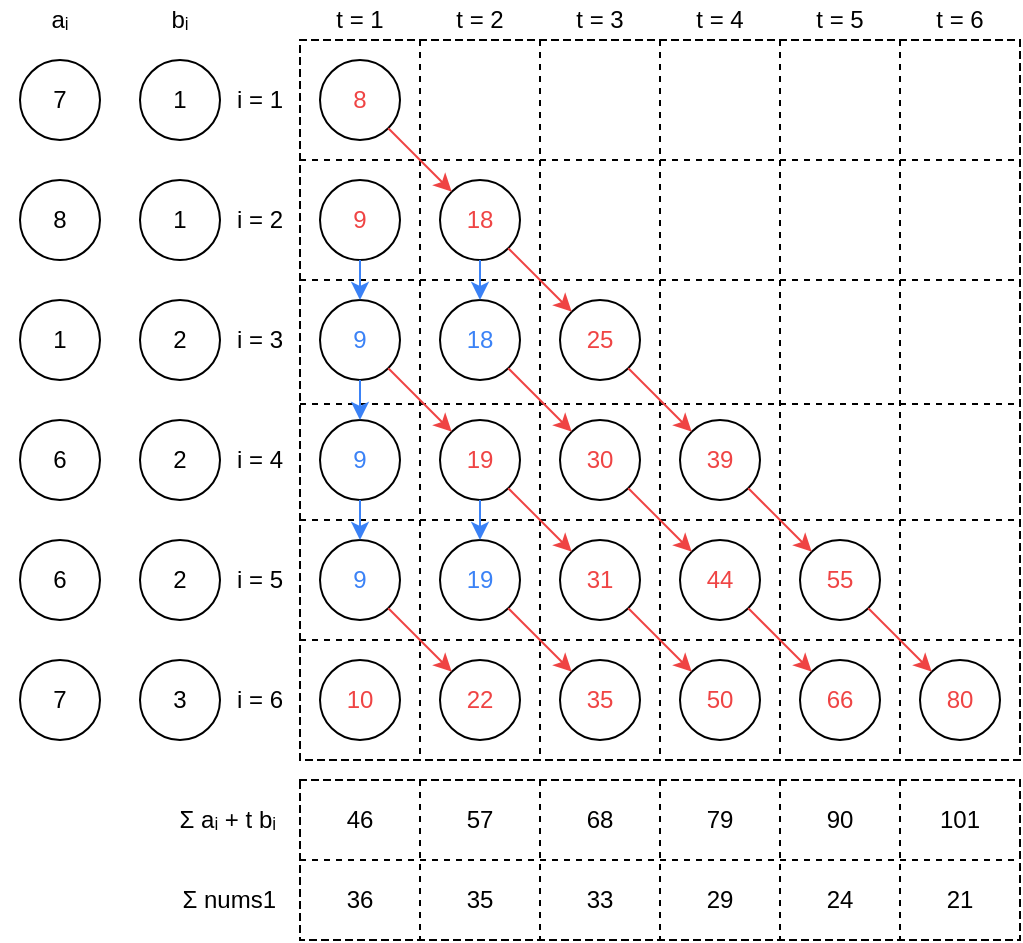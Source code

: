 <mxfile version="25.0.2">
  <diagram name="Page-1" id="7O_XdmsdUJWnm0bT749b">
    <mxGraphModel dx="1008" dy="824" grid="1" gridSize="10" guides="1" tooltips="1" connect="1" arrows="1" fold="1" page="1" pageScale="1" pageWidth="850" pageHeight="1100" math="0" shadow="0">
      <root>
        <mxCell id="0" />
        <mxCell id="1" parent="0" />
        <mxCell id="kp_PE9Vq5TOkweq_zNzJ-2" value="" style="shape=table;startSize=0;container=1;collapsible=0;childLayout=tableLayout;fillColor=none;dashed=1;" parent="1" vertex="1">
          <mxGeometry x="160" y="80" width="360" height="360" as="geometry" />
        </mxCell>
        <mxCell id="kp_PE9Vq5TOkweq_zNzJ-3" value="" style="shape=tableRow;horizontal=0;startSize=0;swimlaneHead=0;swimlaneBody=0;strokeColor=inherit;top=0;left=0;bottom=0;right=0;collapsible=0;dropTarget=0;fillColor=none;points=[[0,0.5],[1,0.5]];portConstraint=eastwest;" parent="kp_PE9Vq5TOkweq_zNzJ-2" vertex="1">
          <mxGeometry width="360" height="60" as="geometry" />
        </mxCell>
        <mxCell id="kp_PE9Vq5TOkweq_zNzJ-4" value="" style="shape=partialRectangle;html=1;whiteSpace=wrap;connectable=0;strokeColor=inherit;overflow=hidden;fillColor=none;top=0;left=0;bottom=0;right=0;pointerEvents=1;" parent="kp_PE9Vq5TOkweq_zNzJ-3" vertex="1">
          <mxGeometry width="60" height="60" as="geometry">
            <mxRectangle width="60" height="60" as="alternateBounds" />
          </mxGeometry>
        </mxCell>
        <mxCell id="kp_PE9Vq5TOkweq_zNzJ-5" value="" style="shape=partialRectangle;html=1;whiteSpace=wrap;connectable=0;strokeColor=inherit;overflow=hidden;fillColor=none;top=0;left=0;bottom=0;right=0;pointerEvents=1;" parent="kp_PE9Vq5TOkweq_zNzJ-3" vertex="1">
          <mxGeometry x="60" width="60" height="60" as="geometry">
            <mxRectangle width="60" height="60" as="alternateBounds" />
          </mxGeometry>
        </mxCell>
        <mxCell id="kp_PE9Vq5TOkweq_zNzJ-6" value="" style="shape=partialRectangle;html=1;whiteSpace=wrap;connectable=0;strokeColor=inherit;overflow=hidden;fillColor=none;top=0;left=0;bottom=0;right=0;pointerEvents=1;" parent="kp_PE9Vq5TOkweq_zNzJ-3" vertex="1">
          <mxGeometry x="120" width="60" height="60" as="geometry">
            <mxRectangle width="60" height="60" as="alternateBounds" />
          </mxGeometry>
        </mxCell>
        <mxCell id="kp_PE9Vq5TOkweq_zNzJ-7" value="" style="shape=partialRectangle;html=1;whiteSpace=wrap;connectable=0;strokeColor=inherit;overflow=hidden;fillColor=none;top=0;left=0;bottom=0;right=0;pointerEvents=1;" parent="kp_PE9Vq5TOkweq_zNzJ-3" vertex="1">
          <mxGeometry x="180" width="60" height="60" as="geometry">
            <mxRectangle width="60" height="60" as="alternateBounds" />
          </mxGeometry>
        </mxCell>
        <mxCell id="kp_PE9Vq5TOkweq_zNzJ-8" value="" style="shape=partialRectangle;html=1;whiteSpace=wrap;connectable=0;strokeColor=inherit;overflow=hidden;fillColor=none;top=0;left=0;bottom=0;right=0;pointerEvents=1;" parent="kp_PE9Vq5TOkweq_zNzJ-3" vertex="1">
          <mxGeometry x="240" width="60" height="60" as="geometry">
            <mxRectangle width="60" height="60" as="alternateBounds" />
          </mxGeometry>
        </mxCell>
        <mxCell id="kp_PE9Vq5TOkweq_zNzJ-9" value="" style="shape=partialRectangle;html=1;whiteSpace=wrap;connectable=0;strokeColor=inherit;overflow=hidden;fillColor=none;top=0;left=0;bottom=0;right=0;pointerEvents=1;" parent="kp_PE9Vq5TOkweq_zNzJ-3" vertex="1">
          <mxGeometry x="300" width="60" height="60" as="geometry">
            <mxRectangle width="60" height="60" as="alternateBounds" />
          </mxGeometry>
        </mxCell>
        <mxCell id="kp_PE9Vq5TOkweq_zNzJ-11" value="" style="shape=tableRow;horizontal=0;startSize=0;swimlaneHead=0;swimlaneBody=0;strokeColor=inherit;top=0;left=0;bottom=0;right=0;collapsible=0;dropTarget=0;fillColor=none;points=[[0,0.5],[1,0.5]];portConstraint=eastwest;" parent="kp_PE9Vq5TOkweq_zNzJ-2" vertex="1">
          <mxGeometry y="60" width="360" height="60" as="geometry" />
        </mxCell>
        <mxCell id="kp_PE9Vq5TOkweq_zNzJ-12" value="" style="shape=partialRectangle;html=1;whiteSpace=wrap;connectable=0;strokeColor=inherit;overflow=hidden;fillColor=none;top=0;left=0;bottom=0;right=0;pointerEvents=1;" parent="kp_PE9Vq5TOkweq_zNzJ-11" vertex="1">
          <mxGeometry width="60" height="60" as="geometry">
            <mxRectangle width="60" height="60" as="alternateBounds" />
          </mxGeometry>
        </mxCell>
        <mxCell id="kp_PE9Vq5TOkweq_zNzJ-13" value="" style="shape=partialRectangle;html=1;whiteSpace=wrap;connectable=0;strokeColor=inherit;overflow=hidden;fillColor=none;top=0;left=0;bottom=0;right=0;pointerEvents=1;" parent="kp_PE9Vq5TOkweq_zNzJ-11" vertex="1">
          <mxGeometry x="60" width="60" height="60" as="geometry">
            <mxRectangle width="60" height="60" as="alternateBounds" />
          </mxGeometry>
        </mxCell>
        <mxCell id="kp_PE9Vq5TOkweq_zNzJ-14" value="" style="shape=partialRectangle;html=1;whiteSpace=wrap;connectable=0;strokeColor=inherit;overflow=hidden;fillColor=none;top=0;left=0;bottom=0;right=0;pointerEvents=1;" parent="kp_PE9Vq5TOkweq_zNzJ-11" vertex="1">
          <mxGeometry x="120" width="60" height="60" as="geometry">
            <mxRectangle width="60" height="60" as="alternateBounds" />
          </mxGeometry>
        </mxCell>
        <mxCell id="kp_PE9Vq5TOkweq_zNzJ-15" value="" style="shape=partialRectangle;html=1;whiteSpace=wrap;connectable=0;strokeColor=inherit;overflow=hidden;fillColor=none;top=0;left=0;bottom=0;right=0;pointerEvents=1;" parent="kp_PE9Vq5TOkweq_zNzJ-11" vertex="1">
          <mxGeometry x="180" width="60" height="60" as="geometry">
            <mxRectangle width="60" height="60" as="alternateBounds" />
          </mxGeometry>
        </mxCell>
        <mxCell id="kp_PE9Vq5TOkweq_zNzJ-16" value="" style="shape=partialRectangle;html=1;whiteSpace=wrap;connectable=0;strokeColor=inherit;overflow=hidden;fillColor=none;top=0;left=0;bottom=0;right=0;pointerEvents=1;" parent="kp_PE9Vq5TOkweq_zNzJ-11" vertex="1">
          <mxGeometry x="240" width="60" height="60" as="geometry">
            <mxRectangle width="60" height="60" as="alternateBounds" />
          </mxGeometry>
        </mxCell>
        <mxCell id="kp_PE9Vq5TOkweq_zNzJ-17" value="" style="shape=partialRectangle;html=1;whiteSpace=wrap;connectable=0;strokeColor=inherit;overflow=hidden;fillColor=none;top=0;left=0;bottom=0;right=0;pointerEvents=1;" parent="kp_PE9Vq5TOkweq_zNzJ-11" vertex="1">
          <mxGeometry x="300" width="60" height="60" as="geometry">
            <mxRectangle width="60" height="60" as="alternateBounds" />
          </mxGeometry>
        </mxCell>
        <mxCell id="kp_PE9Vq5TOkweq_zNzJ-19" value="" style="shape=tableRow;horizontal=0;startSize=0;swimlaneHead=0;swimlaneBody=0;strokeColor=inherit;top=0;left=0;bottom=0;right=0;collapsible=0;dropTarget=0;fillColor=none;points=[[0,0.5],[1,0.5]];portConstraint=eastwest;" parent="kp_PE9Vq5TOkweq_zNzJ-2" vertex="1">
          <mxGeometry y="120" width="360" height="62" as="geometry" />
        </mxCell>
        <mxCell id="kp_PE9Vq5TOkweq_zNzJ-20" value="" style="shape=partialRectangle;html=1;whiteSpace=wrap;connectable=0;strokeColor=inherit;overflow=hidden;fillColor=none;top=0;left=0;bottom=0;right=0;pointerEvents=1;" parent="kp_PE9Vq5TOkweq_zNzJ-19" vertex="1">
          <mxGeometry width="60" height="62" as="geometry">
            <mxRectangle width="60" height="62" as="alternateBounds" />
          </mxGeometry>
        </mxCell>
        <mxCell id="kp_PE9Vq5TOkweq_zNzJ-21" value="" style="shape=partialRectangle;html=1;whiteSpace=wrap;connectable=0;strokeColor=inherit;overflow=hidden;fillColor=none;top=0;left=0;bottom=0;right=0;pointerEvents=1;" parent="kp_PE9Vq5TOkweq_zNzJ-19" vertex="1">
          <mxGeometry x="60" width="60" height="62" as="geometry">
            <mxRectangle width="60" height="62" as="alternateBounds" />
          </mxGeometry>
        </mxCell>
        <mxCell id="kp_PE9Vq5TOkweq_zNzJ-22" value="" style="shape=partialRectangle;html=1;whiteSpace=wrap;connectable=0;strokeColor=inherit;overflow=hidden;fillColor=none;top=0;left=0;bottom=0;right=0;pointerEvents=1;" parent="kp_PE9Vq5TOkweq_zNzJ-19" vertex="1">
          <mxGeometry x="120" width="60" height="62" as="geometry">
            <mxRectangle width="60" height="62" as="alternateBounds" />
          </mxGeometry>
        </mxCell>
        <mxCell id="kp_PE9Vq5TOkweq_zNzJ-23" value="" style="shape=partialRectangle;html=1;whiteSpace=wrap;connectable=0;strokeColor=inherit;overflow=hidden;fillColor=none;top=0;left=0;bottom=0;right=0;pointerEvents=1;" parent="kp_PE9Vq5TOkweq_zNzJ-19" vertex="1">
          <mxGeometry x="180" width="60" height="62" as="geometry">
            <mxRectangle width="60" height="62" as="alternateBounds" />
          </mxGeometry>
        </mxCell>
        <mxCell id="kp_PE9Vq5TOkweq_zNzJ-24" value="" style="shape=partialRectangle;html=1;whiteSpace=wrap;connectable=0;strokeColor=inherit;overflow=hidden;fillColor=none;top=0;left=0;bottom=0;right=0;pointerEvents=1;" parent="kp_PE9Vq5TOkweq_zNzJ-19" vertex="1">
          <mxGeometry x="240" width="60" height="62" as="geometry">
            <mxRectangle width="60" height="62" as="alternateBounds" />
          </mxGeometry>
        </mxCell>
        <mxCell id="kp_PE9Vq5TOkweq_zNzJ-25" value="" style="shape=partialRectangle;html=1;whiteSpace=wrap;connectable=0;strokeColor=inherit;overflow=hidden;fillColor=none;top=0;left=0;bottom=0;right=0;pointerEvents=1;" parent="kp_PE9Vq5TOkweq_zNzJ-19" vertex="1">
          <mxGeometry x="300" width="60" height="62" as="geometry">
            <mxRectangle width="60" height="62" as="alternateBounds" />
          </mxGeometry>
        </mxCell>
        <mxCell id="kp_PE9Vq5TOkweq_zNzJ-27" value="" style="shape=tableRow;horizontal=0;startSize=0;swimlaneHead=0;swimlaneBody=0;strokeColor=inherit;top=0;left=0;bottom=0;right=0;collapsible=0;dropTarget=0;fillColor=none;points=[[0,0.5],[1,0.5]];portConstraint=eastwest;" parent="kp_PE9Vq5TOkweq_zNzJ-2" vertex="1">
          <mxGeometry y="182" width="360" height="58" as="geometry" />
        </mxCell>
        <mxCell id="kp_PE9Vq5TOkweq_zNzJ-28" value="" style="shape=partialRectangle;html=1;whiteSpace=wrap;connectable=0;strokeColor=inherit;overflow=hidden;fillColor=none;top=0;left=0;bottom=0;right=0;pointerEvents=1;" parent="kp_PE9Vq5TOkweq_zNzJ-27" vertex="1">
          <mxGeometry width="60" height="58" as="geometry">
            <mxRectangle width="60" height="58" as="alternateBounds" />
          </mxGeometry>
        </mxCell>
        <mxCell id="kp_PE9Vq5TOkweq_zNzJ-29" value="" style="shape=partialRectangle;html=1;whiteSpace=wrap;connectable=0;strokeColor=inherit;overflow=hidden;fillColor=none;top=0;left=0;bottom=0;right=0;pointerEvents=1;" parent="kp_PE9Vq5TOkweq_zNzJ-27" vertex="1">
          <mxGeometry x="60" width="60" height="58" as="geometry">
            <mxRectangle width="60" height="58" as="alternateBounds" />
          </mxGeometry>
        </mxCell>
        <mxCell id="kp_PE9Vq5TOkweq_zNzJ-30" value="" style="shape=partialRectangle;html=1;whiteSpace=wrap;connectable=0;strokeColor=inherit;overflow=hidden;fillColor=none;top=0;left=0;bottom=0;right=0;pointerEvents=1;" parent="kp_PE9Vq5TOkweq_zNzJ-27" vertex="1">
          <mxGeometry x="120" width="60" height="58" as="geometry">
            <mxRectangle width="60" height="58" as="alternateBounds" />
          </mxGeometry>
        </mxCell>
        <mxCell id="kp_PE9Vq5TOkweq_zNzJ-31" value="" style="shape=partialRectangle;html=1;whiteSpace=wrap;connectable=0;strokeColor=inherit;overflow=hidden;fillColor=none;top=0;left=0;bottom=0;right=0;pointerEvents=1;" parent="kp_PE9Vq5TOkweq_zNzJ-27" vertex="1">
          <mxGeometry x="180" width="60" height="58" as="geometry">
            <mxRectangle width="60" height="58" as="alternateBounds" />
          </mxGeometry>
        </mxCell>
        <mxCell id="kp_PE9Vq5TOkweq_zNzJ-32" value="" style="shape=partialRectangle;html=1;whiteSpace=wrap;connectable=0;strokeColor=inherit;overflow=hidden;fillColor=none;top=0;left=0;bottom=0;right=0;pointerEvents=1;" parent="kp_PE9Vq5TOkweq_zNzJ-27" vertex="1">
          <mxGeometry x="240" width="60" height="58" as="geometry">
            <mxRectangle width="60" height="58" as="alternateBounds" />
          </mxGeometry>
        </mxCell>
        <mxCell id="kp_PE9Vq5TOkweq_zNzJ-33" value="" style="shape=partialRectangle;html=1;whiteSpace=wrap;connectable=0;strokeColor=inherit;overflow=hidden;fillColor=none;top=0;left=0;bottom=0;right=0;pointerEvents=1;" parent="kp_PE9Vq5TOkweq_zNzJ-27" vertex="1">
          <mxGeometry x="300" width="60" height="58" as="geometry">
            <mxRectangle width="60" height="58" as="alternateBounds" />
          </mxGeometry>
        </mxCell>
        <mxCell id="kp_PE9Vq5TOkweq_zNzJ-35" value="" style="shape=tableRow;horizontal=0;startSize=0;swimlaneHead=0;swimlaneBody=0;strokeColor=inherit;top=0;left=0;bottom=0;right=0;collapsible=0;dropTarget=0;fillColor=none;points=[[0,0.5],[1,0.5]];portConstraint=eastwest;" parent="kp_PE9Vq5TOkweq_zNzJ-2" vertex="1">
          <mxGeometry y="240" width="360" height="60" as="geometry" />
        </mxCell>
        <mxCell id="kp_PE9Vq5TOkweq_zNzJ-36" value="" style="shape=partialRectangle;html=1;whiteSpace=wrap;connectable=0;strokeColor=inherit;overflow=hidden;fillColor=none;top=0;left=0;bottom=0;right=0;pointerEvents=1;" parent="kp_PE9Vq5TOkweq_zNzJ-35" vertex="1">
          <mxGeometry width="60" height="60" as="geometry">
            <mxRectangle width="60" height="60" as="alternateBounds" />
          </mxGeometry>
        </mxCell>
        <mxCell id="kp_PE9Vq5TOkweq_zNzJ-37" value="" style="shape=partialRectangle;html=1;whiteSpace=wrap;connectable=0;strokeColor=inherit;overflow=hidden;fillColor=none;top=0;left=0;bottom=0;right=0;pointerEvents=1;" parent="kp_PE9Vq5TOkweq_zNzJ-35" vertex="1">
          <mxGeometry x="60" width="60" height="60" as="geometry">
            <mxRectangle width="60" height="60" as="alternateBounds" />
          </mxGeometry>
        </mxCell>
        <mxCell id="kp_PE9Vq5TOkweq_zNzJ-38" value="" style="shape=partialRectangle;html=1;whiteSpace=wrap;connectable=0;strokeColor=inherit;overflow=hidden;fillColor=none;top=0;left=0;bottom=0;right=0;pointerEvents=1;" parent="kp_PE9Vq5TOkweq_zNzJ-35" vertex="1">
          <mxGeometry x="120" width="60" height="60" as="geometry">
            <mxRectangle width="60" height="60" as="alternateBounds" />
          </mxGeometry>
        </mxCell>
        <mxCell id="kp_PE9Vq5TOkweq_zNzJ-39" value="" style="shape=partialRectangle;html=1;whiteSpace=wrap;connectable=0;strokeColor=inherit;overflow=hidden;fillColor=none;top=0;left=0;bottom=0;right=0;pointerEvents=1;" parent="kp_PE9Vq5TOkweq_zNzJ-35" vertex="1">
          <mxGeometry x="180" width="60" height="60" as="geometry">
            <mxRectangle width="60" height="60" as="alternateBounds" />
          </mxGeometry>
        </mxCell>
        <mxCell id="kp_PE9Vq5TOkweq_zNzJ-40" value="" style="shape=partialRectangle;html=1;whiteSpace=wrap;connectable=0;strokeColor=inherit;overflow=hidden;fillColor=none;top=0;left=0;bottom=0;right=0;pointerEvents=1;" parent="kp_PE9Vq5TOkweq_zNzJ-35" vertex="1">
          <mxGeometry x="240" width="60" height="60" as="geometry">
            <mxRectangle width="60" height="60" as="alternateBounds" />
          </mxGeometry>
        </mxCell>
        <mxCell id="kp_PE9Vq5TOkweq_zNzJ-41" value="" style="shape=partialRectangle;html=1;whiteSpace=wrap;connectable=0;strokeColor=inherit;overflow=hidden;fillColor=none;top=0;left=0;bottom=0;right=0;pointerEvents=1;" parent="kp_PE9Vq5TOkweq_zNzJ-35" vertex="1">
          <mxGeometry x="300" width="60" height="60" as="geometry">
            <mxRectangle width="60" height="60" as="alternateBounds" />
          </mxGeometry>
        </mxCell>
        <mxCell id="kp_PE9Vq5TOkweq_zNzJ-43" value="" style="shape=tableRow;horizontal=0;startSize=0;swimlaneHead=0;swimlaneBody=0;strokeColor=inherit;top=0;left=0;bottom=0;right=0;collapsible=0;dropTarget=0;fillColor=none;points=[[0,0.5],[1,0.5]];portConstraint=eastwest;" parent="kp_PE9Vq5TOkweq_zNzJ-2" vertex="1">
          <mxGeometry y="300" width="360" height="60" as="geometry" />
        </mxCell>
        <mxCell id="kp_PE9Vq5TOkweq_zNzJ-44" value="" style="shape=partialRectangle;html=1;whiteSpace=wrap;connectable=0;strokeColor=inherit;overflow=hidden;fillColor=none;top=0;left=0;bottom=0;right=0;pointerEvents=1;" parent="kp_PE9Vq5TOkweq_zNzJ-43" vertex="1">
          <mxGeometry width="60" height="60" as="geometry">
            <mxRectangle width="60" height="60" as="alternateBounds" />
          </mxGeometry>
        </mxCell>
        <mxCell id="kp_PE9Vq5TOkweq_zNzJ-45" value="" style="shape=partialRectangle;html=1;whiteSpace=wrap;connectable=0;strokeColor=inherit;overflow=hidden;fillColor=none;top=0;left=0;bottom=0;right=0;pointerEvents=1;" parent="kp_PE9Vq5TOkweq_zNzJ-43" vertex="1">
          <mxGeometry x="60" width="60" height="60" as="geometry">
            <mxRectangle width="60" height="60" as="alternateBounds" />
          </mxGeometry>
        </mxCell>
        <mxCell id="kp_PE9Vq5TOkweq_zNzJ-46" value="" style="shape=partialRectangle;html=1;whiteSpace=wrap;connectable=0;strokeColor=inherit;overflow=hidden;fillColor=none;top=0;left=0;bottom=0;right=0;pointerEvents=1;" parent="kp_PE9Vq5TOkweq_zNzJ-43" vertex="1">
          <mxGeometry x="120" width="60" height="60" as="geometry">
            <mxRectangle width="60" height="60" as="alternateBounds" />
          </mxGeometry>
        </mxCell>
        <mxCell id="kp_PE9Vq5TOkweq_zNzJ-47" value="" style="shape=partialRectangle;html=1;whiteSpace=wrap;connectable=0;strokeColor=inherit;overflow=hidden;fillColor=none;top=0;left=0;bottom=0;right=0;pointerEvents=1;" parent="kp_PE9Vq5TOkweq_zNzJ-43" vertex="1">
          <mxGeometry x="180" width="60" height="60" as="geometry">
            <mxRectangle width="60" height="60" as="alternateBounds" />
          </mxGeometry>
        </mxCell>
        <mxCell id="kp_PE9Vq5TOkweq_zNzJ-48" value="" style="shape=partialRectangle;html=1;whiteSpace=wrap;connectable=0;strokeColor=inherit;overflow=hidden;fillColor=none;top=0;left=0;bottom=0;right=0;pointerEvents=1;" parent="kp_PE9Vq5TOkweq_zNzJ-43" vertex="1">
          <mxGeometry x="240" width="60" height="60" as="geometry">
            <mxRectangle width="60" height="60" as="alternateBounds" />
          </mxGeometry>
        </mxCell>
        <mxCell id="kp_PE9Vq5TOkweq_zNzJ-49" value="" style="shape=partialRectangle;html=1;whiteSpace=wrap;connectable=0;strokeColor=inherit;overflow=hidden;fillColor=none;top=0;left=0;bottom=0;right=0;pointerEvents=1;" parent="kp_PE9Vq5TOkweq_zNzJ-43" vertex="1">
          <mxGeometry x="300" width="60" height="60" as="geometry">
            <mxRectangle width="60" height="60" as="alternateBounds" />
          </mxGeometry>
        </mxCell>
        <mxCell id="kp_PE9Vq5TOkweq_zNzJ-59" value="8" style="ellipse;whiteSpace=wrap;html=1;aspect=fixed;fillColor=none;fontColor=#ef4444;" parent="1" vertex="1">
          <mxGeometry x="170" y="90" width="40" height="40" as="geometry" />
        </mxCell>
        <mxCell id="kp_PE9Vq5TOkweq_zNzJ-60" value="9" style="ellipse;whiteSpace=wrap;html=1;aspect=fixed;fillColor=none;fontColor=#ef4444;" parent="1" vertex="1">
          <mxGeometry x="170" y="150" width="40" height="40" as="geometry" />
        </mxCell>
        <mxCell id="kp_PE9Vq5TOkweq_zNzJ-61" value="9" style="ellipse;whiteSpace=wrap;html=1;aspect=fixed;fillColor=none;fontColor=#3b82f6;" parent="1" vertex="1">
          <mxGeometry x="170" y="210" width="40" height="40" as="geometry" />
        </mxCell>
        <mxCell id="kp_PE9Vq5TOkweq_zNzJ-62" value="9" style="ellipse;whiteSpace=wrap;html=1;aspect=fixed;fillColor=none;fontColor=#3b82f6;" parent="1" vertex="1">
          <mxGeometry x="170" y="270" width="40" height="40" as="geometry" />
        </mxCell>
        <mxCell id="kp_PE9Vq5TOkweq_zNzJ-63" value="10" style="ellipse;whiteSpace=wrap;html=1;aspect=fixed;fillColor=none;fontColor=#ef4444;" parent="1" vertex="1">
          <mxGeometry x="170" y="390" width="40" height="40" as="geometry" />
        </mxCell>
        <mxCell id="kp_PE9Vq5TOkweq_zNzJ-64" value="9" style="ellipse;whiteSpace=wrap;html=1;aspect=fixed;fillColor=none;fontColor=#3b82f6;" parent="1" vertex="1">
          <mxGeometry x="170" y="330" width="40" height="40" as="geometry" />
        </mxCell>
        <mxCell id="kp_PE9Vq5TOkweq_zNzJ-65" value="18" style="ellipse;whiteSpace=wrap;html=1;aspect=fixed;fillColor=none;fontColor=#ef4444;" parent="1" vertex="1">
          <mxGeometry x="230" y="150" width="40" height="40" as="geometry" />
        </mxCell>
        <mxCell id="kp_PE9Vq5TOkweq_zNzJ-66" value="18" style="ellipse;whiteSpace=wrap;html=1;aspect=fixed;fillColor=none;fontColor=#3b82f6;" parent="1" vertex="1">
          <mxGeometry x="230" y="210" width="40" height="40" as="geometry" />
        </mxCell>
        <mxCell id="kp_PE9Vq5TOkweq_zNzJ-67" value="19" style="ellipse;whiteSpace=wrap;html=1;aspect=fixed;fillColor=none;fontColor=#ef4444;" parent="1" vertex="1">
          <mxGeometry x="230" y="270" width="40" height="40" as="geometry" />
        </mxCell>
        <mxCell id="kp_PE9Vq5TOkweq_zNzJ-68" value="22" style="ellipse;whiteSpace=wrap;html=1;aspect=fixed;fillColor=none;fontColor=#ef4444;" parent="1" vertex="1">
          <mxGeometry x="230" y="390" width="40" height="40" as="geometry" />
        </mxCell>
        <mxCell id="kp_PE9Vq5TOkweq_zNzJ-69" value="19" style="ellipse;whiteSpace=wrap;html=1;aspect=fixed;fillColor=none;fontColor=#3b82f6;" parent="1" vertex="1">
          <mxGeometry x="230" y="330" width="40" height="40" as="geometry" />
        </mxCell>
        <mxCell id="kp_PE9Vq5TOkweq_zNzJ-70" value="25" style="ellipse;whiteSpace=wrap;html=1;aspect=fixed;fillColor=none;fontColor=#ef4444;" parent="1" vertex="1">
          <mxGeometry x="290" y="210" width="40" height="40" as="geometry" />
        </mxCell>
        <mxCell id="kp_PE9Vq5TOkweq_zNzJ-71" value="30" style="ellipse;whiteSpace=wrap;html=1;aspect=fixed;fillColor=none;fontColor=#ef4444;" parent="1" vertex="1">
          <mxGeometry x="290" y="270" width="40" height="40" as="geometry" />
        </mxCell>
        <mxCell id="kp_PE9Vq5TOkweq_zNzJ-72" value="35" style="ellipse;whiteSpace=wrap;html=1;aspect=fixed;fillColor=none;fontColor=#ef4444;" parent="1" vertex="1">
          <mxGeometry x="290" y="390" width="40" height="40" as="geometry" />
        </mxCell>
        <mxCell id="kp_PE9Vq5TOkweq_zNzJ-73" value="31" style="ellipse;whiteSpace=wrap;html=1;aspect=fixed;fillColor=none;fontColor=#ef4444;" parent="1" vertex="1">
          <mxGeometry x="290" y="330" width="40" height="40" as="geometry" />
        </mxCell>
        <mxCell id="kp_PE9Vq5TOkweq_zNzJ-74" value="39" style="ellipse;whiteSpace=wrap;html=1;aspect=fixed;fillColor=none;fontColor=#ef4444;" parent="1" vertex="1">
          <mxGeometry x="350" y="270" width="40" height="40" as="geometry" />
        </mxCell>
        <mxCell id="kp_PE9Vq5TOkweq_zNzJ-75" value="50" style="ellipse;whiteSpace=wrap;html=1;aspect=fixed;fillColor=none;fontColor=#ef4444;" parent="1" vertex="1">
          <mxGeometry x="350" y="390" width="40" height="40" as="geometry" />
        </mxCell>
        <mxCell id="kp_PE9Vq5TOkweq_zNzJ-76" value="44" style="ellipse;whiteSpace=wrap;html=1;aspect=fixed;fillColor=none;fontColor=#ef4444;" parent="1" vertex="1">
          <mxGeometry x="350" y="330" width="40" height="40" as="geometry" />
        </mxCell>
        <mxCell id="kp_PE9Vq5TOkweq_zNzJ-77" value="66" style="ellipse;whiteSpace=wrap;html=1;aspect=fixed;fillColor=none;fontColor=#ef4444;" parent="1" vertex="1">
          <mxGeometry x="410" y="390" width="40" height="40" as="geometry" />
        </mxCell>
        <mxCell id="kp_PE9Vq5TOkweq_zNzJ-78" value="55" style="ellipse;whiteSpace=wrap;html=1;aspect=fixed;fillColor=none;fontColor=#ef4444;" parent="1" vertex="1">
          <mxGeometry x="410" y="330" width="40" height="40" as="geometry" />
        </mxCell>
        <mxCell id="kp_PE9Vq5TOkweq_zNzJ-79" value="80" style="ellipse;whiteSpace=wrap;html=1;aspect=fixed;fillColor=none;fontColor=#ef4444;" parent="1" vertex="1">
          <mxGeometry x="470" y="390" width="40" height="40" as="geometry" />
        </mxCell>
        <mxCell id="kp_PE9Vq5TOkweq_zNzJ-88" value="" style="shape=table;startSize=0;container=1;collapsible=0;childLayout=tableLayout;fillColor=none;strokeColor=none;" parent="1" vertex="1">
          <mxGeometry x="120" y="80" width="40" height="360" as="geometry" />
        </mxCell>
        <mxCell id="kp_PE9Vq5TOkweq_zNzJ-89" value="" style="shape=tableRow;horizontal=0;startSize=0;swimlaneHead=0;swimlaneBody=0;strokeColor=inherit;top=0;left=0;bottom=0;right=0;collapsible=0;dropTarget=0;fillColor=none;points=[[0,0.5],[1,0.5]];portConstraint=eastwest;" parent="kp_PE9Vq5TOkweq_zNzJ-88" vertex="1">
          <mxGeometry width="40" height="60" as="geometry" />
        </mxCell>
        <mxCell id="kp_PE9Vq5TOkweq_zNzJ-90" value="i = 1" style="shape=partialRectangle;html=1;whiteSpace=wrap;connectable=0;strokeColor=inherit;overflow=hidden;fillColor=none;top=0;left=0;bottom=0;right=0;pointerEvents=1;" parent="kp_PE9Vq5TOkweq_zNzJ-89" vertex="1">
          <mxGeometry width="40" height="60" as="geometry">
            <mxRectangle width="40" height="60" as="alternateBounds" />
          </mxGeometry>
        </mxCell>
        <mxCell id="kp_PE9Vq5TOkweq_zNzJ-91" value="" style="shape=tableRow;horizontal=0;startSize=0;swimlaneHead=0;swimlaneBody=0;strokeColor=inherit;top=0;left=0;bottom=0;right=0;collapsible=0;dropTarget=0;fillColor=none;points=[[0,0.5],[1,0.5]];portConstraint=eastwest;" parent="kp_PE9Vq5TOkweq_zNzJ-88" vertex="1">
          <mxGeometry y="60" width="40" height="60" as="geometry" />
        </mxCell>
        <mxCell id="kp_PE9Vq5TOkweq_zNzJ-92" value="i = 2" style="shape=partialRectangle;html=1;whiteSpace=wrap;connectable=0;strokeColor=inherit;overflow=hidden;fillColor=none;top=0;left=0;bottom=0;right=0;pointerEvents=1;" parent="kp_PE9Vq5TOkweq_zNzJ-91" vertex="1">
          <mxGeometry width="40" height="60" as="geometry">
            <mxRectangle width="40" height="60" as="alternateBounds" />
          </mxGeometry>
        </mxCell>
        <mxCell id="kp_PE9Vq5TOkweq_zNzJ-93" value="" style="shape=tableRow;horizontal=0;startSize=0;swimlaneHead=0;swimlaneBody=0;strokeColor=inherit;top=0;left=0;bottom=0;right=0;collapsible=0;dropTarget=0;fillColor=none;points=[[0,0.5],[1,0.5]];portConstraint=eastwest;" parent="kp_PE9Vq5TOkweq_zNzJ-88" vertex="1">
          <mxGeometry y="120" width="40" height="60" as="geometry" />
        </mxCell>
        <mxCell id="kp_PE9Vq5TOkweq_zNzJ-94" value="i = 3" style="shape=partialRectangle;html=1;whiteSpace=wrap;connectable=0;strokeColor=inherit;overflow=hidden;fillColor=none;top=0;left=0;bottom=0;right=0;pointerEvents=1;" parent="kp_PE9Vq5TOkweq_zNzJ-93" vertex="1">
          <mxGeometry width="40" height="60" as="geometry">
            <mxRectangle width="40" height="60" as="alternateBounds" />
          </mxGeometry>
        </mxCell>
        <mxCell id="kp_PE9Vq5TOkweq_zNzJ-95" value="" style="shape=tableRow;horizontal=0;startSize=0;swimlaneHead=0;swimlaneBody=0;strokeColor=inherit;top=0;left=0;bottom=0;right=0;collapsible=0;dropTarget=0;fillColor=none;points=[[0,0.5],[1,0.5]];portConstraint=eastwest;" parent="kp_PE9Vq5TOkweq_zNzJ-88" vertex="1">
          <mxGeometry y="180" width="40" height="60" as="geometry" />
        </mxCell>
        <mxCell id="kp_PE9Vq5TOkweq_zNzJ-96" value="i = 4" style="shape=partialRectangle;html=1;whiteSpace=wrap;connectable=0;strokeColor=inherit;overflow=hidden;fillColor=none;top=0;left=0;bottom=0;right=0;pointerEvents=1;" parent="kp_PE9Vq5TOkweq_zNzJ-95" vertex="1">
          <mxGeometry width="40" height="60" as="geometry">
            <mxRectangle width="40" height="60" as="alternateBounds" />
          </mxGeometry>
        </mxCell>
        <mxCell id="kp_PE9Vq5TOkweq_zNzJ-97" value="" style="shape=tableRow;horizontal=0;startSize=0;swimlaneHead=0;swimlaneBody=0;strokeColor=inherit;top=0;left=0;bottom=0;right=0;collapsible=0;dropTarget=0;fillColor=none;points=[[0,0.5],[1,0.5]];portConstraint=eastwest;" parent="kp_PE9Vq5TOkweq_zNzJ-88" vertex="1">
          <mxGeometry y="240" width="40" height="60" as="geometry" />
        </mxCell>
        <mxCell id="kp_PE9Vq5TOkweq_zNzJ-98" value="i = 5" style="shape=partialRectangle;html=1;whiteSpace=wrap;connectable=0;strokeColor=inherit;overflow=hidden;fillColor=none;top=0;left=0;bottom=0;right=0;pointerEvents=1;" parent="kp_PE9Vq5TOkweq_zNzJ-97" vertex="1">
          <mxGeometry width="40" height="60" as="geometry">
            <mxRectangle width="40" height="60" as="alternateBounds" />
          </mxGeometry>
        </mxCell>
        <mxCell id="kp_PE9Vq5TOkweq_zNzJ-99" value="" style="shape=tableRow;horizontal=0;startSize=0;swimlaneHead=0;swimlaneBody=0;strokeColor=inherit;top=0;left=0;bottom=0;right=0;collapsible=0;dropTarget=0;fillColor=none;points=[[0,0.5],[1,0.5]];portConstraint=eastwest;" parent="kp_PE9Vq5TOkweq_zNzJ-88" vertex="1">
          <mxGeometry y="300" width="40" height="60" as="geometry" />
        </mxCell>
        <mxCell id="kp_PE9Vq5TOkweq_zNzJ-100" value="i = 6" style="shape=partialRectangle;html=1;whiteSpace=wrap;connectable=0;strokeColor=inherit;overflow=hidden;fillColor=none;top=0;left=0;bottom=0;right=0;pointerEvents=1;" parent="kp_PE9Vq5TOkweq_zNzJ-99" vertex="1">
          <mxGeometry width="40" height="60" as="geometry">
            <mxRectangle width="40" height="60" as="alternateBounds" />
          </mxGeometry>
        </mxCell>
        <mxCell id="kp_PE9Vq5TOkweq_zNzJ-101" value="1" style="ellipse;whiteSpace=wrap;html=1;aspect=fixed;fillColor=none;" parent="1" vertex="1">
          <mxGeometry x="80" y="90" width="40" height="40" as="geometry" />
        </mxCell>
        <mxCell id="kp_PE9Vq5TOkweq_zNzJ-102" value="1" style="ellipse;whiteSpace=wrap;html=1;aspect=fixed;fillColor=none;" parent="1" vertex="1">
          <mxGeometry x="80" y="150" width="40" height="40" as="geometry" />
        </mxCell>
        <mxCell id="kp_PE9Vq5TOkweq_zNzJ-103" value="2" style="ellipse;whiteSpace=wrap;html=1;aspect=fixed;fillColor=none;" parent="1" vertex="1">
          <mxGeometry x="80" y="210" width="40" height="40" as="geometry" />
        </mxCell>
        <mxCell id="kp_PE9Vq5TOkweq_zNzJ-104" value="2" style="ellipse;whiteSpace=wrap;html=1;aspect=fixed;fillColor=none;" parent="1" vertex="1">
          <mxGeometry x="80" y="270" width="40" height="40" as="geometry" />
        </mxCell>
        <mxCell id="kp_PE9Vq5TOkweq_zNzJ-105" value="3" style="ellipse;whiteSpace=wrap;html=1;aspect=fixed;fillColor=none;" parent="1" vertex="1">
          <mxGeometry x="80" y="390" width="40" height="40" as="geometry" />
        </mxCell>
        <mxCell id="kp_PE9Vq5TOkweq_zNzJ-106" value="2" style="ellipse;whiteSpace=wrap;html=1;aspect=fixed;fillColor=none;" parent="1" vertex="1">
          <mxGeometry x="80" y="330" width="40" height="40" as="geometry" />
        </mxCell>
        <mxCell id="kp_PE9Vq5TOkweq_zNzJ-107" value="7" style="ellipse;whiteSpace=wrap;html=1;aspect=fixed;fillColor=none;" parent="1" vertex="1">
          <mxGeometry x="20" y="90" width="40" height="40" as="geometry" />
        </mxCell>
        <mxCell id="kp_PE9Vq5TOkweq_zNzJ-108" value="8" style="ellipse;whiteSpace=wrap;html=1;aspect=fixed;fillColor=none;" parent="1" vertex="1">
          <mxGeometry x="20" y="150" width="40" height="40" as="geometry" />
        </mxCell>
        <mxCell id="kp_PE9Vq5TOkweq_zNzJ-109" value="1" style="ellipse;whiteSpace=wrap;html=1;aspect=fixed;fillColor=none;" parent="1" vertex="1">
          <mxGeometry x="20" y="210" width="40" height="40" as="geometry" />
        </mxCell>
        <mxCell id="kp_PE9Vq5TOkweq_zNzJ-110" value="6" style="ellipse;whiteSpace=wrap;html=1;aspect=fixed;fillColor=none;" parent="1" vertex="1">
          <mxGeometry x="20" y="270" width="40" height="40" as="geometry" />
        </mxCell>
        <mxCell id="kp_PE9Vq5TOkweq_zNzJ-111" value="7" style="ellipse;whiteSpace=wrap;html=1;aspect=fixed;fillColor=none;" parent="1" vertex="1">
          <mxGeometry x="20" y="390" width="40" height="40" as="geometry" />
        </mxCell>
        <mxCell id="kp_PE9Vq5TOkweq_zNzJ-112" value="6" style="ellipse;whiteSpace=wrap;html=1;aspect=fixed;fillColor=none;" parent="1" vertex="1">
          <mxGeometry x="20" y="330" width="40" height="40" as="geometry" />
        </mxCell>
        <mxCell id="kp_PE9Vq5TOkweq_zNzJ-115" value="" style="shape=table;startSize=0;container=1;collapsible=0;childLayout=tableLayout;fillColor=none;strokeColor=none;" parent="1" vertex="1">
          <mxGeometry x="160" y="60" width="360" height="20" as="geometry" />
        </mxCell>
        <mxCell id="kp_PE9Vq5TOkweq_zNzJ-116" value="" style="shape=tableRow;horizontal=0;startSize=0;swimlaneHead=0;swimlaneBody=0;strokeColor=inherit;top=0;left=0;bottom=0;right=0;collapsible=0;dropTarget=0;fillColor=none;points=[[0,0.5],[1,0.5]];portConstraint=eastwest;" parent="kp_PE9Vq5TOkweq_zNzJ-115" vertex="1">
          <mxGeometry width="360" height="20" as="geometry" />
        </mxCell>
        <mxCell id="kp_PE9Vq5TOkweq_zNzJ-117" value="t = 1" style="shape=partialRectangle;html=1;whiteSpace=wrap;connectable=0;strokeColor=inherit;overflow=hidden;fillColor=none;top=0;left=0;bottom=0;right=0;pointerEvents=1;" parent="kp_PE9Vq5TOkweq_zNzJ-116" vertex="1">
          <mxGeometry width="60" height="20" as="geometry">
            <mxRectangle width="60" height="20" as="alternateBounds" />
          </mxGeometry>
        </mxCell>
        <mxCell id="kp_PE9Vq5TOkweq_zNzJ-118" value="t = 2" style="shape=partialRectangle;html=1;whiteSpace=wrap;connectable=0;strokeColor=inherit;overflow=hidden;fillColor=none;top=0;left=0;bottom=0;right=0;pointerEvents=1;" parent="kp_PE9Vq5TOkweq_zNzJ-116" vertex="1">
          <mxGeometry x="60" width="60" height="20" as="geometry">
            <mxRectangle width="60" height="20" as="alternateBounds" />
          </mxGeometry>
        </mxCell>
        <mxCell id="kp_PE9Vq5TOkweq_zNzJ-119" value="t = 3" style="shape=partialRectangle;html=1;whiteSpace=wrap;connectable=0;strokeColor=inherit;overflow=hidden;fillColor=none;top=0;left=0;bottom=0;right=0;pointerEvents=1;" parent="kp_PE9Vq5TOkweq_zNzJ-116" vertex="1">
          <mxGeometry x="120" width="60" height="20" as="geometry">
            <mxRectangle width="60" height="20" as="alternateBounds" />
          </mxGeometry>
        </mxCell>
        <mxCell id="kp_PE9Vq5TOkweq_zNzJ-120" value="t = 4" style="shape=partialRectangle;html=1;whiteSpace=wrap;connectable=0;strokeColor=inherit;overflow=hidden;fillColor=none;top=0;left=0;bottom=0;right=0;pointerEvents=1;" parent="kp_PE9Vq5TOkweq_zNzJ-116" vertex="1">
          <mxGeometry x="180" width="60" height="20" as="geometry">
            <mxRectangle width="60" height="20" as="alternateBounds" />
          </mxGeometry>
        </mxCell>
        <mxCell id="kp_PE9Vq5TOkweq_zNzJ-121" value="t = 5" style="shape=partialRectangle;html=1;whiteSpace=wrap;connectable=0;strokeColor=inherit;overflow=hidden;fillColor=none;top=0;left=0;bottom=0;right=0;pointerEvents=1;" parent="kp_PE9Vq5TOkweq_zNzJ-116" vertex="1">
          <mxGeometry x="240" width="60" height="20" as="geometry">
            <mxRectangle width="60" height="20" as="alternateBounds" />
          </mxGeometry>
        </mxCell>
        <mxCell id="kp_PE9Vq5TOkweq_zNzJ-122" value="t = 6" style="shape=partialRectangle;html=1;whiteSpace=wrap;connectable=0;strokeColor=inherit;overflow=hidden;fillColor=none;top=0;left=0;bottom=0;right=0;pointerEvents=1;" parent="kp_PE9Vq5TOkweq_zNzJ-116" vertex="1">
          <mxGeometry x="300" width="60" height="20" as="geometry">
            <mxRectangle width="60" height="20" as="alternateBounds" />
          </mxGeometry>
        </mxCell>
        <mxCell id="kp_PE9Vq5TOkweq_zNzJ-123" value="" style="shape=table;startSize=0;container=1;collapsible=0;childLayout=tableLayout;fillColor=none;strokeColor=none;" parent="1" vertex="1">
          <mxGeometry x="10" y="60" width="120" height="20" as="geometry" />
        </mxCell>
        <mxCell id="kp_PE9Vq5TOkweq_zNzJ-124" value="" style="shape=tableRow;horizontal=0;startSize=0;swimlaneHead=0;swimlaneBody=0;strokeColor=inherit;top=0;left=0;bottom=0;right=0;collapsible=0;dropTarget=0;fillColor=none;points=[[0,0.5],[1,0.5]];portConstraint=eastwest;" parent="kp_PE9Vq5TOkweq_zNzJ-123" vertex="1">
          <mxGeometry width="120" height="20" as="geometry" />
        </mxCell>
        <mxCell id="kp_PE9Vq5TOkweq_zNzJ-125" value="aᵢ" style="shape=partialRectangle;html=1;whiteSpace=wrap;connectable=0;strokeColor=inherit;overflow=hidden;fillColor=none;top=0;left=0;bottom=0;right=0;pointerEvents=1;" parent="kp_PE9Vq5TOkweq_zNzJ-124" vertex="1">
          <mxGeometry width="60" height="20" as="geometry">
            <mxRectangle width="60" height="20" as="alternateBounds" />
          </mxGeometry>
        </mxCell>
        <mxCell id="kp_PE9Vq5TOkweq_zNzJ-126" value="bᵢ" style="shape=partialRectangle;html=1;whiteSpace=wrap;connectable=0;strokeColor=inherit;overflow=hidden;fillColor=none;top=0;left=0;bottom=0;right=0;pointerEvents=1;" parent="kp_PE9Vq5TOkweq_zNzJ-124" vertex="1">
          <mxGeometry x="60" width="60" height="20" as="geometry">
            <mxRectangle width="60" height="20" as="alternateBounds" />
          </mxGeometry>
        </mxCell>
        <mxCell id="kp_PE9Vq5TOkweq_zNzJ-130" value="" style="endArrow=classic;html=1;rounded=0;strokeColor=#3b82f6;" parent="1" source="kp_PE9Vq5TOkweq_zNzJ-60" target="kp_PE9Vq5TOkweq_zNzJ-61" edge="1">
          <mxGeometry width="50" height="50" relative="1" as="geometry">
            <mxPoint x="270" y="320" as="sourcePoint" />
            <mxPoint x="320" y="270" as="targetPoint" />
          </mxGeometry>
        </mxCell>
        <mxCell id="kp_PE9Vq5TOkweq_zNzJ-131" value="" style="endArrow=classic;html=1;rounded=0;strokeColor=#3b82f6;" parent="1" source="kp_PE9Vq5TOkweq_zNzJ-61" target="kp_PE9Vq5TOkweq_zNzJ-62" edge="1">
          <mxGeometry width="50" height="50" relative="1" as="geometry">
            <mxPoint x="200" y="200" as="sourcePoint" />
            <mxPoint x="200" y="220" as="targetPoint" />
          </mxGeometry>
        </mxCell>
        <mxCell id="kp_PE9Vq5TOkweq_zNzJ-132" value="" style="endArrow=classic;html=1;rounded=0;strokeColor=#3b82f6;" parent="1" source="kp_PE9Vq5TOkweq_zNzJ-62" target="kp_PE9Vq5TOkweq_zNzJ-64" edge="1">
          <mxGeometry width="50" height="50" relative="1" as="geometry">
            <mxPoint x="200" y="260" as="sourcePoint" />
            <mxPoint x="200" y="280" as="targetPoint" />
          </mxGeometry>
        </mxCell>
        <mxCell id="kp_PE9Vq5TOkweq_zNzJ-133" value="" style="endArrow=classic;html=1;rounded=0;strokeColor=#3b82f6;" parent="1" source="kp_PE9Vq5TOkweq_zNzJ-65" target="kp_PE9Vq5TOkweq_zNzJ-66" edge="1">
          <mxGeometry width="50" height="50" relative="1" as="geometry">
            <mxPoint x="200" y="320" as="sourcePoint" />
            <mxPoint x="200" y="340" as="targetPoint" />
          </mxGeometry>
        </mxCell>
        <mxCell id="kp_PE9Vq5TOkweq_zNzJ-134" value="" style="endArrow=classic;html=1;rounded=0;strokeColor=#3b82f6;" parent="1" source="kp_PE9Vq5TOkweq_zNzJ-67" target="kp_PE9Vq5TOkweq_zNzJ-69" edge="1">
          <mxGeometry width="50" height="50" relative="1" as="geometry">
            <mxPoint x="260" y="200" as="sourcePoint" />
            <mxPoint x="260" y="220" as="targetPoint" />
          </mxGeometry>
        </mxCell>
        <mxCell id="kp_PE9Vq5TOkweq_zNzJ-135" value="" style="endArrow=classic;html=1;rounded=0;strokeColor=#ef4444;" parent="1" source="kp_PE9Vq5TOkweq_zNzJ-59" target="kp_PE9Vq5TOkweq_zNzJ-65" edge="1">
          <mxGeometry width="50" height="50" relative="1" as="geometry">
            <mxPoint x="260" y="200" as="sourcePoint" />
            <mxPoint x="260" y="220" as="targetPoint" />
          </mxGeometry>
        </mxCell>
        <mxCell id="kp_PE9Vq5TOkweq_zNzJ-136" value="" style="endArrow=classic;html=1;rounded=0;strokeColor=#ef4444;" parent="1" source="kp_PE9Vq5TOkweq_zNzJ-61" target="kp_PE9Vq5TOkweq_zNzJ-67" edge="1">
          <mxGeometry width="50" height="50" relative="1" as="geometry">
            <mxPoint x="214" y="134" as="sourcePoint" />
            <mxPoint x="246" y="166" as="targetPoint" />
          </mxGeometry>
        </mxCell>
        <mxCell id="kp_PE9Vq5TOkweq_zNzJ-137" value="" style="endArrow=classic;html=1;rounded=0;strokeColor=#ef4444;" parent="1" source="kp_PE9Vq5TOkweq_zNzJ-64" target="kp_PE9Vq5TOkweq_zNzJ-68" edge="1">
          <mxGeometry width="50" height="50" relative="1" as="geometry">
            <mxPoint x="214" y="254" as="sourcePoint" />
            <mxPoint x="246" y="286" as="targetPoint" />
          </mxGeometry>
        </mxCell>
        <mxCell id="kp_PE9Vq5TOkweq_zNzJ-138" value="" style="endArrow=classic;html=1;rounded=0;strokeColor=#ef4444;" parent="1" source="kp_PE9Vq5TOkweq_zNzJ-65" target="kp_PE9Vq5TOkweq_zNzJ-70" edge="1">
          <mxGeometry width="50" height="50" relative="1" as="geometry">
            <mxPoint x="214" y="374" as="sourcePoint" />
            <mxPoint x="246" y="406" as="targetPoint" />
          </mxGeometry>
        </mxCell>
        <mxCell id="kp_PE9Vq5TOkweq_zNzJ-139" value="" style="endArrow=classic;html=1;rounded=0;strokeColor=#ef4444;" parent="1" source="kp_PE9Vq5TOkweq_zNzJ-66" target="kp_PE9Vq5TOkweq_zNzJ-71" edge="1">
          <mxGeometry width="50" height="50" relative="1" as="geometry">
            <mxPoint x="274" y="194" as="sourcePoint" />
            <mxPoint x="306" y="226" as="targetPoint" />
          </mxGeometry>
        </mxCell>
        <mxCell id="kp_PE9Vq5TOkweq_zNzJ-140" value="" style="endArrow=classic;html=1;rounded=0;strokeColor=#ef4444;" parent="1" source="kp_PE9Vq5TOkweq_zNzJ-67" target="kp_PE9Vq5TOkweq_zNzJ-73" edge="1">
          <mxGeometry width="50" height="50" relative="1" as="geometry">
            <mxPoint x="274" y="254" as="sourcePoint" />
            <mxPoint x="306" y="286" as="targetPoint" />
          </mxGeometry>
        </mxCell>
        <mxCell id="kp_PE9Vq5TOkweq_zNzJ-141" value="" style="endArrow=classic;html=1;rounded=0;strokeColor=#ef4444;" parent="1" source="kp_PE9Vq5TOkweq_zNzJ-69" target="kp_PE9Vq5TOkweq_zNzJ-72" edge="1">
          <mxGeometry width="50" height="50" relative="1" as="geometry">
            <mxPoint x="274" y="314" as="sourcePoint" />
            <mxPoint x="306" y="346" as="targetPoint" />
          </mxGeometry>
        </mxCell>
        <mxCell id="kp_PE9Vq5TOkweq_zNzJ-142" value="" style="endArrow=classic;html=1;rounded=0;strokeColor=#ef4444;" parent="1" source="kp_PE9Vq5TOkweq_zNzJ-70" target="kp_PE9Vq5TOkweq_zNzJ-74" edge="1">
          <mxGeometry width="50" height="50" relative="1" as="geometry">
            <mxPoint x="274" y="374" as="sourcePoint" />
            <mxPoint x="306" y="406" as="targetPoint" />
          </mxGeometry>
        </mxCell>
        <mxCell id="kp_PE9Vq5TOkweq_zNzJ-143" value="" style="endArrow=classic;html=1;rounded=0;strokeColor=#ef4444;" parent="1" source="kp_PE9Vq5TOkweq_zNzJ-71" target="kp_PE9Vq5TOkweq_zNzJ-76" edge="1">
          <mxGeometry width="50" height="50" relative="1" as="geometry">
            <mxPoint x="334" y="254" as="sourcePoint" />
            <mxPoint x="366" y="286" as="targetPoint" />
          </mxGeometry>
        </mxCell>
        <mxCell id="kp_PE9Vq5TOkweq_zNzJ-144" value="" style="endArrow=classic;html=1;rounded=0;strokeColor=#ef4444;" parent="1" source="kp_PE9Vq5TOkweq_zNzJ-73" target="kp_PE9Vq5TOkweq_zNzJ-75" edge="1">
          <mxGeometry width="50" height="50" relative="1" as="geometry">
            <mxPoint x="334" y="314" as="sourcePoint" />
            <mxPoint x="366" y="346" as="targetPoint" />
          </mxGeometry>
        </mxCell>
        <mxCell id="kp_PE9Vq5TOkweq_zNzJ-145" value="" style="endArrow=classic;html=1;rounded=0;strokeColor=#ef4444;" parent="1" source="kp_PE9Vq5TOkweq_zNzJ-74" target="kp_PE9Vq5TOkweq_zNzJ-78" edge="1">
          <mxGeometry width="50" height="50" relative="1" as="geometry">
            <mxPoint x="334" y="374" as="sourcePoint" />
            <mxPoint x="366" y="406" as="targetPoint" />
          </mxGeometry>
        </mxCell>
        <mxCell id="kp_PE9Vq5TOkweq_zNzJ-146" value="" style="endArrow=classic;html=1;rounded=0;strokeColor=#ef4444;" parent="1" source="kp_PE9Vq5TOkweq_zNzJ-76" target="kp_PE9Vq5TOkweq_zNzJ-77" edge="1">
          <mxGeometry width="50" height="50" relative="1" as="geometry">
            <mxPoint x="394" y="314" as="sourcePoint" />
            <mxPoint x="426" y="346" as="targetPoint" />
          </mxGeometry>
        </mxCell>
        <mxCell id="kp_PE9Vq5TOkweq_zNzJ-147" value="" style="endArrow=classic;html=1;rounded=0;strokeColor=#ef4444;" parent="1" source="kp_PE9Vq5TOkweq_zNzJ-78" target="kp_PE9Vq5TOkweq_zNzJ-79" edge="1">
          <mxGeometry width="50" height="50" relative="1" as="geometry">
            <mxPoint x="394" y="374" as="sourcePoint" />
            <mxPoint x="426" y="406" as="targetPoint" />
          </mxGeometry>
        </mxCell>
        <mxCell id="_SQWSTwSd3DG5OlLa47S-1" value="" style="shape=table;startSize=0;container=1;collapsible=0;childLayout=tableLayout;fillColor=none;dashed=1;" vertex="1" parent="1">
          <mxGeometry x="160" y="450" width="360" height="80" as="geometry" />
        </mxCell>
        <mxCell id="_SQWSTwSd3DG5OlLa47S-2" value="" style="shape=tableRow;horizontal=0;startSize=0;swimlaneHead=0;swimlaneBody=0;strokeColor=inherit;top=0;left=0;bottom=0;right=0;collapsible=0;dropTarget=0;fillColor=none;points=[[0,0.5],[1,0.5]];portConstraint=eastwest;" vertex="1" parent="_SQWSTwSd3DG5OlLa47S-1">
          <mxGeometry width="360" height="40" as="geometry" />
        </mxCell>
        <mxCell id="_SQWSTwSd3DG5OlLa47S-4" value="46" style="shape=partialRectangle;html=1;whiteSpace=wrap;connectable=0;strokeColor=inherit;overflow=hidden;fillColor=none;top=0;left=0;bottom=0;right=0;pointerEvents=1;" vertex="1" parent="_SQWSTwSd3DG5OlLa47S-2">
          <mxGeometry width="60" height="40" as="geometry">
            <mxRectangle width="60" height="40" as="alternateBounds" />
          </mxGeometry>
        </mxCell>
        <mxCell id="_SQWSTwSd3DG5OlLa47S-5" value="57" style="shape=partialRectangle;html=1;whiteSpace=wrap;connectable=0;strokeColor=inherit;overflow=hidden;fillColor=none;top=0;left=0;bottom=0;right=0;pointerEvents=1;" vertex="1" parent="_SQWSTwSd3DG5OlLa47S-2">
          <mxGeometry x="60" width="60" height="40" as="geometry">
            <mxRectangle width="60" height="40" as="alternateBounds" />
          </mxGeometry>
        </mxCell>
        <mxCell id="_SQWSTwSd3DG5OlLa47S-6" value="68" style="shape=partialRectangle;html=1;whiteSpace=wrap;connectable=0;strokeColor=inherit;overflow=hidden;fillColor=none;top=0;left=0;bottom=0;right=0;pointerEvents=1;" vertex="1" parent="_SQWSTwSd3DG5OlLa47S-2">
          <mxGeometry x="120" width="60" height="40" as="geometry">
            <mxRectangle width="60" height="40" as="alternateBounds" />
          </mxGeometry>
        </mxCell>
        <mxCell id="_SQWSTwSd3DG5OlLa47S-7" value="79" style="shape=partialRectangle;html=1;whiteSpace=wrap;connectable=0;strokeColor=inherit;overflow=hidden;fillColor=none;top=0;left=0;bottom=0;right=0;pointerEvents=1;" vertex="1" parent="_SQWSTwSd3DG5OlLa47S-2">
          <mxGeometry x="180" width="60" height="40" as="geometry">
            <mxRectangle width="60" height="40" as="alternateBounds" />
          </mxGeometry>
        </mxCell>
        <mxCell id="_SQWSTwSd3DG5OlLa47S-8" value="90" style="shape=partialRectangle;html=1;whiteSpace=wrap;connectable=0;strokeColor=inherit;overflow=hidden;fillColor=none;top=0;left=0;bottom=0;right=0;pointerEvents=1;" vertex="1" parent="_SQWSTwSd3DG5OlLa47S-2">
          <mxGeometry x="240" width="60" height="40" as="geometry">
            <mxRectangle width="60" height="40" as="alternateBounds" />
          </mxGeometry>
        </mxCell>
        <mxCell id="_SQWSTwSd3DG5OlLa47S-9" value="101" style="shape=partialRectangle;html=1;whiteSpace=wrap;connectable=0;strokeColor=inherit;overflow=hidden;fillColor=none;top=0;left=0;bottom=0;right=0;pointerEvents=1;" vertex="1" parent="_SQWSTwSd3DG5OlLa47S-2">
          <mxGeometry x="300" width="60" height="40" as="geometry">
            <mxRectangle width="60" height="40" as="alternateBounds" />
          </mxGeometry>
        </mxCell>
        <mxCell id="_SQWSTwSd3DG5OlLa47S-10" value="" style="shape=tableRow;horizontal=0;startSize=0;swimlaneHead=0;swimlaneBody=0;strokeColor=inherit;top=0;left=0;bottom=0;right=0;collapsible=0;dropTarget=0;fillColor=none;points=[[0,0.5],[1,0.5]];portConstraint=eastwest;" vertex="1" parent="_SQWSTwSd3DG5OlLa47S-1">
          <mxGeometry y="40" width="360" height="40" as="geometry" />
        </mxCell>
        <mxCell id="_SQWSTwSd3DG5OlLa47S-12" value="36" style="shape=partialRectangle;html=1;whiteSpace=wrap;connectable=0;strokeColor=inherit;overflow=hidden;fillColor=none;top=0;left=0;bottom=0;right=0;pointerEvents=1;" vertex="1" parent="_SQWSTwSd3DG5OlLa47S-10">
          <mxGeometry width="60" height="40" as="geometry">
            <mxRectangle width="60" height="40" as="alternateBounds" />
          </mxGeometry>
        </mxCell>
        <mxCell id="_SQWSTwSd3DG5OlLa47S-13" value="35" style="shape=partialRectangle;html=1;whiteSpace=wrap;connectable=0;strokeColor=inherit;overflow=hidden;fillColor=none;top=0;left=0;bottom=0;right=0;pointerEvents=1;" vertex="1" parent="_SQWSTwSd3DG5OlLa47S-10">
          <mxGeometry x="60" width="60" height="40" as="geometry">
            <mxRectangle width="60" height="40" as="alternateBounds" />
          </mxGeometry>
        </mxCell>
        <mxCell id="_SQWSTwSd3DG5OlLa47S-14" value="33" style="shape=partialRectangle;html=1;whiteSpace=wrap;connectable=0;strokeColor=inherit;overflow=hidden;fillColor=none;top=0;left=0;bottom=0;right=0;pointerEvents=1;" vertex="1" parent="_SQWSTwSd3DG5OlLa47S-10">
          <mxGeometry x="120" width="60" height="40" as="geometry">
            <mxRectangle width="60" height="40" as="alternateBounds" />
          </mxGeometry>
        </mxCell>
        <mxCell id="_SQWSTwSd3DG5OlLa47S-15" value="29" style="shape=partialRectangle;html=1;whiteSpace=wrap;connectable=0;strokeColor=inherit;overflow=hidden;fillColor=none;top=0;left=0;bottom=0;right=0;pointerEvents=1;" vertex="1" parent="_SQWSTwSd3DG5OlLa47S-10">
          <mxGeometry x="180" width="60" height="40" as="geometry">
            <mxRectangle width="60" height="40" as="alternateBounds" />
          </mxGeometry>
        </mxCell>
        <mxCell id="_SQWSTwSd3DG5OlLa47S-16" value="24" style="shape=partialRectangle;html=1;whiteSpace=wrap;connectable=0;strokeColor=inherit;overflow=hidden;fillColor=none;top=0;left=0;bottom=0;right=0;pointerEvents=1;" vertex="1" parent="_SQWSTwSd3DG5OlLa47S-10">
          <mxGeometry x="240" width="60" height="40" as="geometry">
            <mxRectangle width="60" height="40" as="alternateBounds" />
          </mxGeometry>
        </mxCell>
        <mxCell id="_SQWSTwSd3DG5OlLa47S-17" value="21" style="shape=partialRectangle;html=1;whiteSpace=wrap;connectable=0;strokeColor=inherit;overflow=hidden;fillColor=none;top=0;left=0;bottom=0;right=0;pointerEvents=1;" vertex="1" parent="_SQWSTwSd3DG5OlLa47S-10">
          <mxGeometry x="300" width="60" height="40" as="geometry">
            <mxRectangle width="60" height="40" as="alternateBounds" />
          </mxGeometry>
        </mxCell>
        <mxCell id="_SQWSTwSd3DG5OlLa47S-18" value="" style="shape=table;startSize=0;container=1;collapsible=0;childLayout=tableLayout;fillColor=none;strokeColor=none;align=center;" vertex="1" parent="1">
          <mxGeometry x="60" y="450" width="90" height="80" as="geometry" />
        </mxCell>
        <mxCell id="_SQWSTwSd3DG5OlLa47S-19" value="" style="shape=tableRow;horizontal=0;startSize=0;swimlaneHead=0;swimlaneBody=0;strokeColor=inherit;top=0;left=0;bottom=0;right=0;collapsible=0;dropTarget=0;fillColor=none;points=[[0,0.5],[1,0.5]];portConstraint=eastwest;" vertex="1" parent="_SQWSTwSd3DG5OlLa47S-18">
          <mxGeometry width="90" height="40" as="geometry" />
        </mxCell>
        <mxCell id="_SQWSTwSd3DG5OlLa47S-20" value="Σ aᵢ + t bᵢ" style="shape=partialRectangle;html=1;whiteSpace=wrap;connectable=0;strokeColor=inherit;overflow=hidden;fillColor=none;top=0;left=0;bottom=0;right=0;pointerEvents=1;align=right;" vertex="1" parent="_SQWSTwSd3DG5OlLa47S-19">
          <mxGeometry width="90" height="40" as="geometry">
            <mxRectangle width="90" height="40" as="alternateBounds" />
          </mxGeometry>
        </mxCell>
        <mxCell id="_SQWSTwSd3DG5OlLa47S-21" value="" style="shape=tableRow;horizontal=0;startSize=0;swimlaneHead=0;swimlaneBody=0;strokeColor=inherit;top=0;left=0;bottom=0;right=0;collapsible=0;dropTarget=0;fillColor=none;points=[[0,0.5],[1,0.5]];portConstraint=eastwest;" vertex="1" parent="_SQWSTwSd3DG5OlLa47S-18">
          <mxGeometry y="40" width="90" height="40" as="geometry" />
        </mxCell>
        <mxCell id="_SQWSTwSd3DG5OlLa47S-22" value="Σ nums1" style="shape=partialRectangle;html=1;whiteSpace=wrap;connectable=0;strokeColor=inherit;overflow=hidden;fillColor=none;top=0;left=0;bottom=0;right=0;pointerEvents=1;align=right;" vertex="1" parent="_SQWSTwSd3DG5OlLa47S-21">
          <mxGeometry width="90" height="40" as="geometry">
            <mxRectangle width="90" height="40" as="alternateBounds" />
          </mxGeometry>
        </mxCell>
      </root>
    </mxGraphModel>
  </diagram>
</mxfile>
